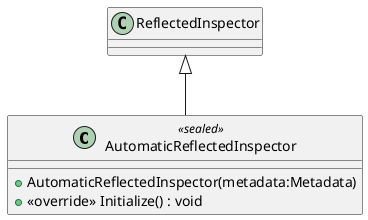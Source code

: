 @startuml
class AutomaticReflectedInspector <<sealed>> {
    + AutomaticReflectedInspector(metadata:Metadata)
    + <<override>> Initialize() : void
}
ReflectedInspector <|-- AutomaticReflectedInspector
@enduml
